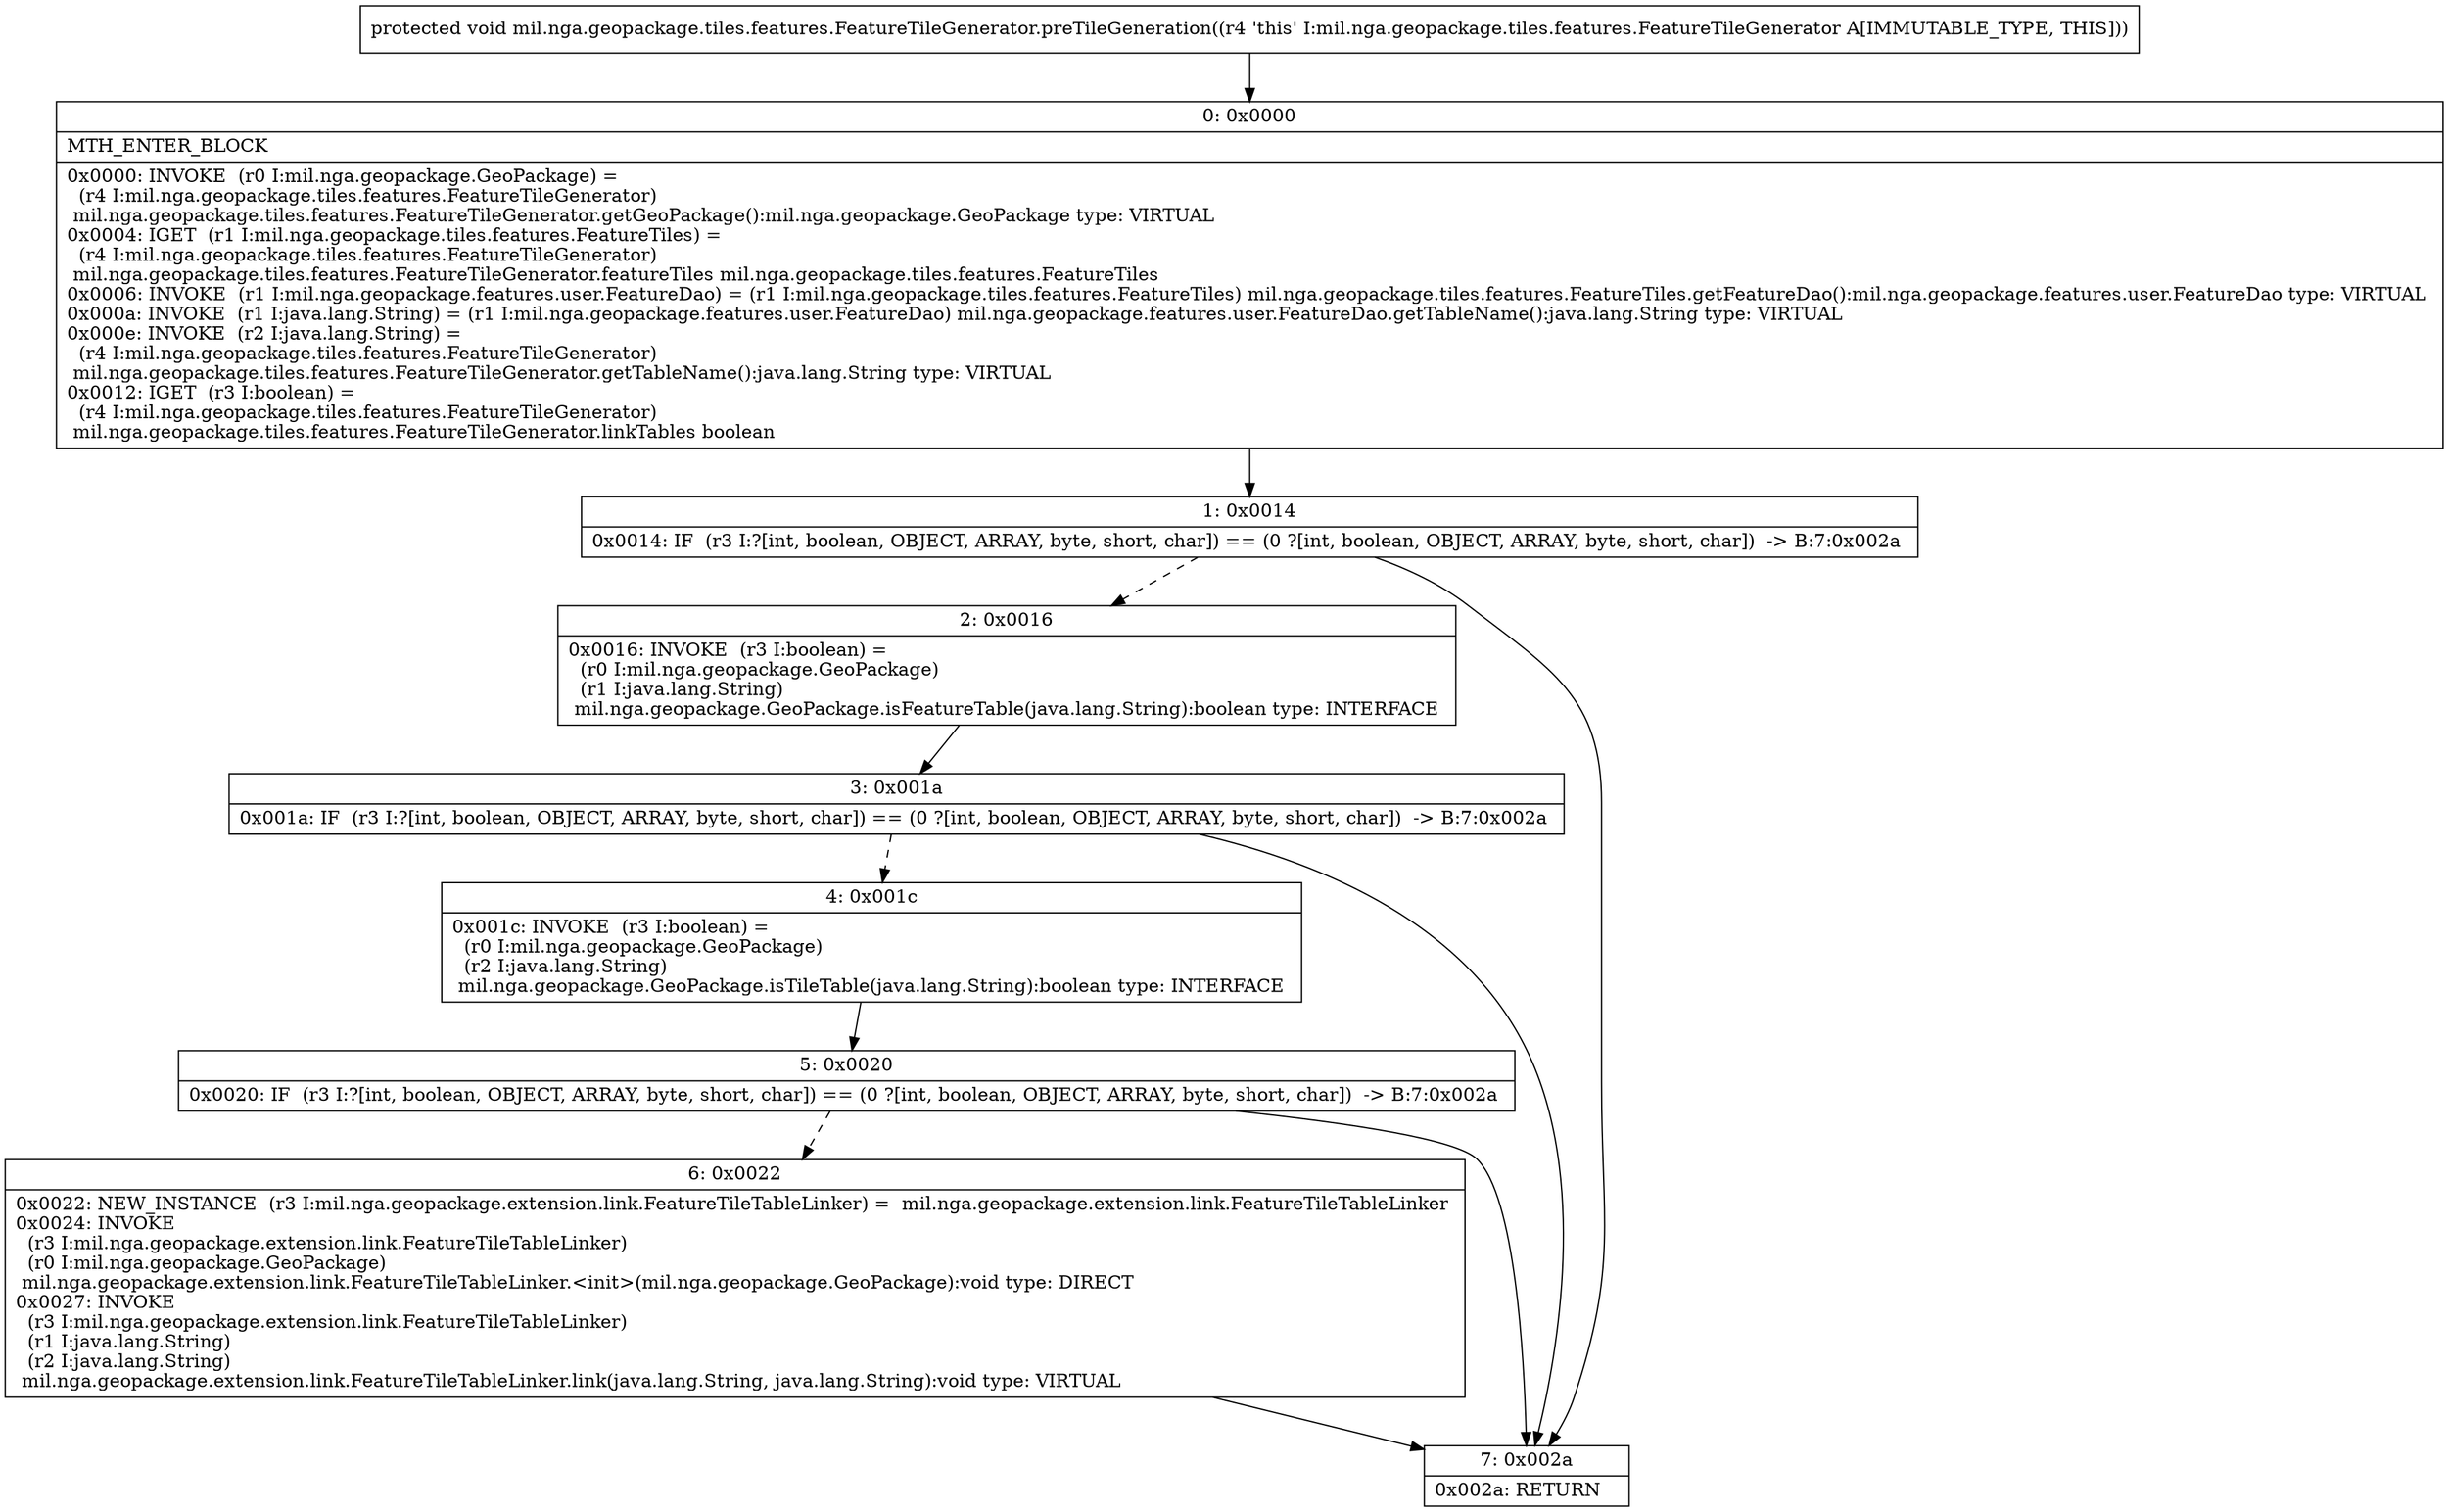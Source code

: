 digraph "CFG formil.nga.geopackage.tiles.features.FeatureTileGenerator.preTileGeneration()V" {
Node_0 [shape=record,label="{0\:\ 0x0000|MTH_ENTER_BLOCK\l|0x0000: INVOKE  (r0 I:mil.nga.geopackage.GeoPackage) = \l  (r4 I:mil.nga.geopackage.tiles.features.FeatureTileGenerator)\l mil.nga.geopackage.tiles.features.FeatureTileGenerator.getGeoPackage():mil.nga.geopackage.GeoPackage type: VIRTUAL \l0x0004: IGET  (r1 I:mil.nga.geopackage.tiles.features.FeatureTiles) = \l  (r4 I:mil.nga.geopackage.tiles.features.FeatureTileGenerator)\l mil.nga.geopackage.tiles.features.FeatureTileGenerator.featureTiles mil.nga.geopackage.tiles.features.FeatureTiles \l0x0006: INVOKE  (r1 I:mil.nga.geopackage.features.user.FeatureDao) = (r1 I:mil.nga.geopackage.tiles.features.FeatureTiles) mil.nga.geopackage.tiles.features.FeatureTiles.getFeatureDao():mil.nga.geopackage.features.user.FeatureDao type: VIRTUAL \l0x000a: INVOKE  (r1 I:java.lang.String) = (r1 I:mil.nga.geopackage.features.user.FeatureDao) mil.nga.geopackage.features.user.FeatureDao.getTableName():java.lang.String type: VIRTUAL \l0x000e: INVOKE  (r2 I:java.lang.String) = \l  (r4 I:mil.nga.geopackage.tiles.features.FeatureTileGenerator)\l mil.nga.geopackage.tiles.features.FeatureTileGenerator.getTableName():java.lang.String type: VIRTUAL \l0x0012: IGET  (r3 I:boolean) = \l  (r4 I:mil.nga.geopackage.tiles.features.FeatureTileGenerator)\l mil.nga.geopackage.tiles.features.FeatureTileGenerator.linkTables boolean \l}"];
Node_1 [shape=record,label="{1\:\ 0x0014|0x0014: IF  (r3 I:?[int, boolean, OBJECT, ARRAY, byte, short, char]) == (0 ?[int, boolean, OBJECT, ARRAY, byte, short, char])  \-\> B:7:0x002a \l}"];
Node_2 [shape=record,label="{2\:\ 0x0016|0x0016: INVOKE  (r3 I:boolean) = \l  (r0 I:mil.nga.geopackage.GeoPackage)\l  (r1 I:java.lang.String)\l mil.nga.geopackage.GeoPackage.isFeatureTable(java.lang.String):boolean type: INTERFACE \l}"];
Node_3 [shape=record,label="{3\:\ 0x001a|0x001a: IF  (r3 I:?[int, boolean, OBJECT, ARRAY, byte, short, char]) == (0 ?[int, boolean, OBJECT, ARRAY, byte, short, char])  \-\> B:7:0x002a \l}"];
Node_4 [shape=record,label="{4\:\ 0x001c|0x001c: INVOKE  (r3 I:boolean) = \l  (r0 I:mil.nga.geopackage.GeoPackage)\l  (r2 I:java.lang.String)\l mil.nga.geopackage.GeoPackage.isTileTable(java.lang.String):boolean type: INTERFACE \l}"];
Node_5 [shape=record,label="{5\:\ 0x0020|0x0020: IF  (r3 I:?[int, boolean, OBJECT, ARRAY, byte, short, char]) == (0 ?[int, boolean, OBJECT, ARRAY, byte, short, char])  \-\> B:7:0x002a \l}"];
Node_6 [shape=record,label="{6\:\ 0x0022|0x0022: NEW_INSTANCE  (r3 I:mil.nga.geopackage.extension.link.FeatureTileTableLinker) =  mil.nga.geopackage.extension.link.FeatureTileTableLinker \l0x0024: INVOKE  \l  (r3 I:mil.nga.geopackage.extension.link.FeatureTileTableLinker)\l  (r0 I:mil.nga.geopackage.GeoPackage)\l mil.nga.geopackage.extension.link.FeatureTileTableLinker.\<init\>(mil.nga.geopackage.GeoPackage):void type: DIRECT \l0x0027: INVOKE  \l  (r3 I:mil.nga.geopackage.extension.link.FeatureTileTableLinker)\l  (r1 I:java.lang.String)\l  (r2 I:java.lang.String)\l mil.nga.geopackage.extension.link.FeatureTileTableLinker.link(java.lang.String, java.lang.String):void type: VIRTUAL \l}"];
Node_7 [shape=record,label="{7\:\ 0x002a|0x002a: RETURN   \l}"];
MethodNode[shape=record,label="{protected void mil.nga.geopackage.tiles.features.FeatureTileGenerator.preTileGeneration((r4 'this' I:mil.nga.geopackage.tiles.features.FeatureTileGenerator A[IMMUTABLE_TYPE, THIS])) }"];
MethodNode -> Node_0;
Node_0 -> Node_1;
Node_1 -> Node_2[style=dashed];
Node_1 -> Node_7;
Node_2 -> Node_3;
Node_3 -> Node_4[style=dashed];
Node_3 -> Node_7;
Node_4 -> Node_5;
Node_5 -> Node_6[style=dashed];
Node_5 -> Node_7;
Node_6 -> Node_7;
}

